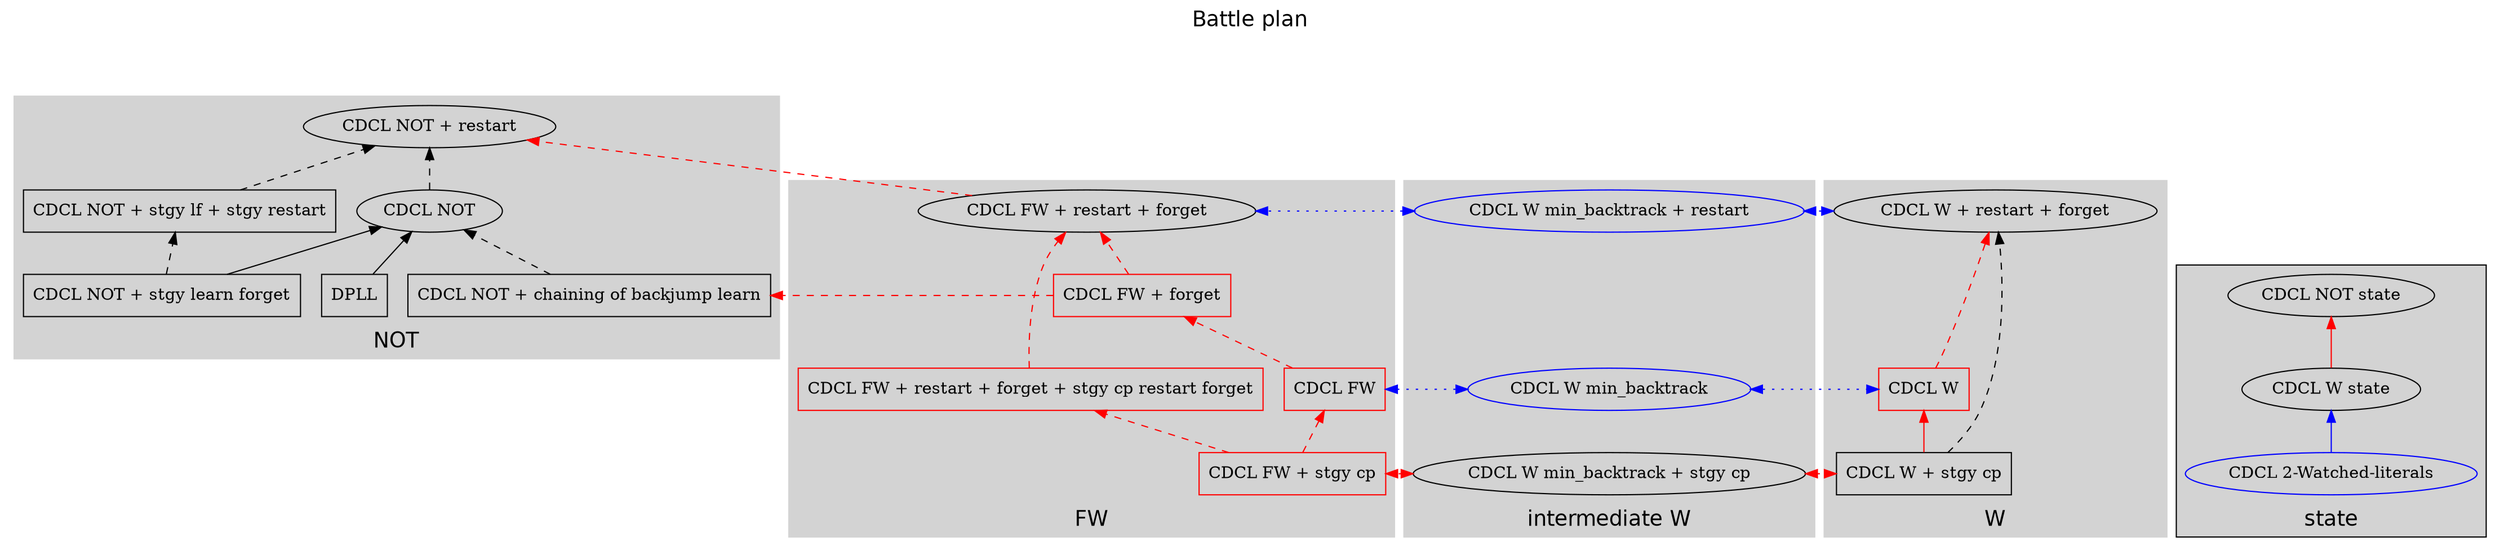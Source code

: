 //dot -o CDCL.pdf -Tpdf CDCL.dot
digraph CDCL {
	rankdir=BT;
	//concentrate=true;
	
	graph [label="Battle plan\n\n\n", labelloc=t; labeljust=center, fontname=Helvetica, fontsize=18];
	minlen=100;
	
	newrank=true;
	
	subgraph cluster_not {
		label="NOT";
		style=filled;
		color=lightgrey;
  		CDCL_NOT_restart [label="CDCL NOT + restart"];
  		CDCL_NOT [label="CDCL NOT"];
  		CDCL_NOT_stgy_restart[label="CDCL NOT + stgy lf + stgy restart", shape=box];
  		CDCL_NOT_merged [label="CDCL NOT + chaining of backjump learn", shape=box];
  		DPLL [label="DPLL", shape=box];
		CDCL_NOT_stgy [label="CDCL NOT + stgy learn forget", shape=box];
				
		
	}

	CDCL_NOT_stgy -> CDCL_NOT;
	CDCL_NOT -> CDCL_NOT_restart [style=dashed];
	CDCL_NOT_stgy -> CDCL_NOT_stgy_restart [style=dashed];
	CDCL_NOT_stgy_restart -> CDCL_NOT_restart [style=dashed];
	DPLL -> CDCL_NOT;

	CDCL_NOT_merged -> CDCL_NOT [style=dashed];
	
	subgraph cluster_fw {
		style=filled;
		color=lightgrey;
		label="FW";
		CDCL_FW_stgy_forget_restart [label="CDCL FW + restart + forget + stgy cp restart forget", color=red, shape=box];
		CDCL_FW [label="CDCL FW", color=red, shape=box];
		CDCL_FW_stgy [label="CDCL FW + stgy cp", color=red, shape=box];
		CDCL_FW_forget [label="CDCL FW + forget", color=red, shape=box];

		CDCL_FW_forget_restart [label="CDCL FW + restart + forget"];
	}
	
	subgraph cluster_w_fw {
		label="intermediate W";
		style=filled;
		color=lightgrey;
		CDCL_W_merge_bj_restart[label="CDCL W min_backtrack + restart", color=blue];
		CDCL_W_merge_bj[label="CDCL W min_backtrack", color=blue];
		CDCL_W_stgy_merge_bj[label="CDCL W min_backtrack + stgy cp"];
	}
	CDCL_FW_stgy_forget_restart -> CDCL_FW_forget_restart [style=dashed, color=red];
	CDCL_FW_forget -> CDCL_NOT_merged [style=dashed, color=red];
	CDCL_FW_forget -> CDCL_FW_forget_restart [style=dashed, color=red];
	CDCL_FW_forget_restart -> CDCL_NOT_restart [style=dashed, color=red];
	CDCL_FW -> CDCL_FW_forget [style=dashed, color=red];
	CDCL_FW_stgy ->  CDCL_FW[style=dashed, color=red];
	CDCL_FW_stgy ->  CDCL_FW_stgy_forget_restart[style=dashed, color=red];


	subgraph cluster_cw {
		label="W";
		style=filled;
		color=lightgrey;
		CDCL_W [label="CDCL W", color=red, shape=box];
		CDCL_W_forget_restart [label="CDCL W + restart + forget"];
		CDCL_W_stgy [label="CDCL W + stgy cp", shape=box];
	}
	CDCL_W -> CDCL_W_forget_restart[color=red, style=dashed];
	CDCL_W_stgy -> CDCL_W_forget_restart[style=dashed];
	CDCL_W_stgy -> CDCL_W[color=red];
	CDCL_W_merge_bj_restart -> CDCL_FW_forget_restart[style=dotted, color=blue, dir="both"];

	CDCL_W_merge_bj -> CDCL_FW[style=dotted, dir="both", color=blue];
	CDCL_W_merge_bj -> CDCL_W[style=dotted, dir="both", color=blue];

	CDCL_W_stgy_merge_bj -> CDCL_W_stgy[style=dotted, dir="both", color=red];
	CDCL_W_stgy_merge_bj -> CDCL_FW_stgy[style=dotted, dir="both", color=red];
	CDCL_W_forget_restart -> CDCL_W_merge_bj_restart[style=dotted, dir="both",color=blue];

	subgraph cluster_state {
		label="state";
		style=filled;
		CDCL_NOT_state [label="CDCL NOT state"];
		CDCL_W_state [label="CDCL W state"];
		CDCL_WL [label="CDCL 2-Watched-literals", color=blue];
	}

	CDCL_W_state -> CDCL_NOT_state[color=red];
	CDCL_WL -> CDCL_W_state[color=blue];
	
	{rank=same;
		CDCL_W
		//CDCL_NOT
		CDCL_W_merge_bj
		CDCL_FW
		
		};

	{rank=same;
		CDCL_W_forget_restart;
		CDCL_FW_forget_restart;
		CDCL_W_merge_bj_restart;
		
	}

	{rank=sink
		CDCL_W_stgy_merge_bj
		CDCL_W_stgy
		CDCL_FW_stgy
	}
	
	{rank=same
		CDCL_NOT_merged
		CDCL_FW_forget
		DPLL
		CDCL_NOT_stgy
		//CDCL_FW
	}
}